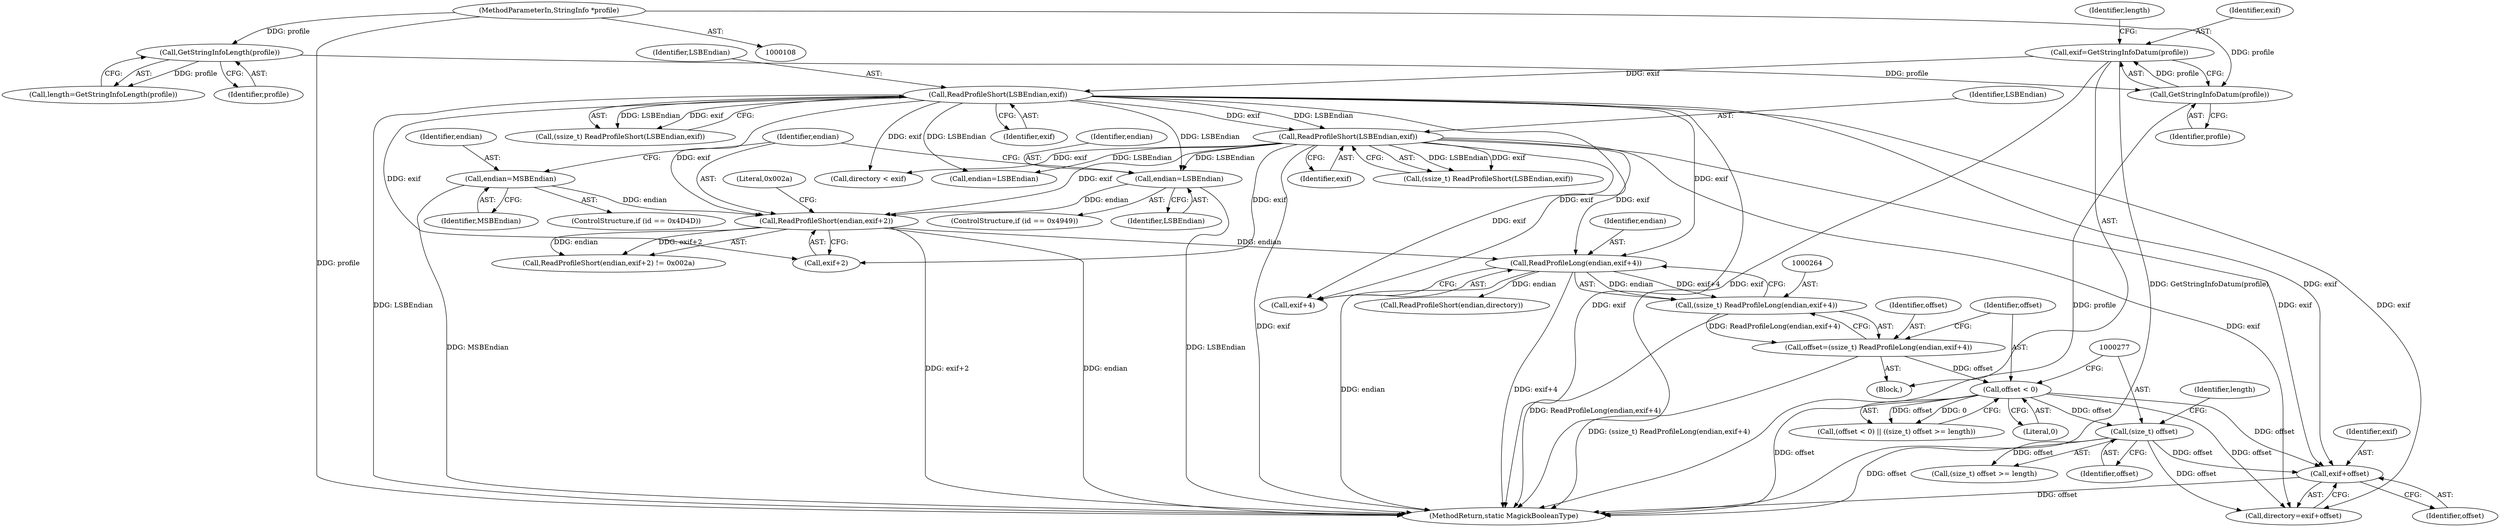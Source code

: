 digraph "0_ImageMagick_6235f1f7a9f7b0f83b197f6cd0073dbb6602d0fb@pointer" {
"1000284" [label="(Call,exif+offset)"];
"1000227" [label="(Call,ReadProfileShort(LSBEndian,exif))"];
"1000145" [label="(Call,ReadProfileShort(LSBEndian,exif))"];
"1000131" [label="(Call,exif=GetStringInfoDatum(profile))"];
"1000133" [label="(Call,GetStringInfoDatum(profile))"];
"1000129" [label="(Call,GetStringInfoLength(profile))"];
"1000110" [label="(MethodParameterIn,StringInfo *profile)"];
"1000276" [label="(Call,(size_t) offset)"];
"1000272" [label="(Call,offset < 0)"];
"1000261" [label="(Call,offset=(ssize_t) ReadProfileLong(endian,exif+4))"];
"1000263" [label="(Call,(ssize_t) ReadProfileLong(endian,exif+4))"];
"1000265" [label="(Call,ReadProfileLong(endian,exif+4))"];
"1000253" [label="(Call,ReadProfileShort(endian,exif+2))"];
"1000237" [label="(Call,endian=LSBEndian)"];
"1000245" [label="(Call,endian=MSBEndian)"];
"1000137" [label="(Identifier,length)"];
"1000238" [label="(Identifier,endian)"];
"1000731" [label="(MethodReturn,static MagickBooleanType)"];
"1000227" [label="(Call,ReadProfileShort(LSBEndian,exif))"];
"1000265" [label="(Call,ReadProfileLong(endian,exif+4))"];
"1000318" [label="(Call,directory < exif)"];
"1000261" [label="(Call,offset=(ssize_t) ReadProfileLong(endian,exif+4))"];
"1000252" [label="(Call,ReadProfileShort(endian,exif+2) != 0x002a)"];
"1000258" [label="(Literal,0x002a)"];
"1000147" [label="(Identifier,exif)"];
"1000253" [label="(Call,ReadProfileShort(endian,exif+2))"];
"1000146" [label="(Identifier,LSBEndian)"];
"1000273" [label="(Identifier,offset)"];
"1000129" [label="(Call,GetStringInfoLength(profile))"];
"1000233" [label="(ControlStructure,if (id == 0x4949))"];
"1000229" [label="(Identifier,exif)"];
"1000127" [label="(Call,length=GetStringInfoLength(profile))"];
"1000254" [label="(Identifier,endian)"];
"1000276" [label="(Call,(size_t) offset)"];
"1000241" [label="(ControlStructure,if (id == 0x4D4D))"];
"1000282" [label="(Call,directory=exif+offset)"];
"1000266" [label="(Identifier,endian)"];
"1000228" [label="(Identifier,LSBEndian)"];
"1000275" [label="(Call,(size_t) offset >= length)"];
"1000272" [label="(Call,offset < 0)"];
"1000284" [label="(Call,exif+offset)"];
"1000255" [label="(Call,exif+2)"];
"1000262" [label="(Identifier,offset)"];
"1000143" [label="(Call,(ssize_t) ReadProfileShort(LSBEndian,exif))"];
"1000245" [label="(Call,endian=MSBEndian)"];
"1000131" [label="(Call,exif=GetStringInfoDatum(profile))"];
"1000286" [label="(Identifier,offset)"];
"1000331" [label="(Call,ReadProfileShort(endian,directory))"];
"1000132" [label="(Identifier,exif)"];
"1000247" [label="(Identifier,MSBEndian)"];
"1000278" [label="(Identifier,offset)"];
"1000267" [label="(Call,exif+4)"];
"1000133" [label="(Call,GetStringInfoDatum(profile))"];
"1000263" [label="(Call,(ssize_t) ReadProfileLong(endian,exif+4))"];
"1000279" [label="(Identifier,length)"];
"1000271" [label="(Call,(offset < 0) || ((size_t) offset >= length))"];
"1000111" [label="(Block,)"];
"1000237" [label="(Call,endian=LSBEndian)"];
"1000134" [label="(Identifier,profile)"];
"1000225" [label="(Call,(ssize_t) ReadProfileShort(LSBEndian,exif))"];
"1000246" [label="(Identifier,endian)"];
"1000145" [label="(Call,ReadProfileShort(LSBEndian,exif))"];
"1000230" [label="(Call,endian=LSBEndian)"];
"1000239" [label="(Identifier,LSBEndian)"];
"1000285" [label="(Identifier,exif)"];
"1000130" [label="(Identifier,profile)"];
"1000274" [label="(Literal,0)"];
"1000110" [label="(MethodParameterIn,StringInfo *profile)"];
"1000284" -> "1000282"  [label="AST: "];
"1000284" -> "1000286"  [label="CFG: "];
"1000285" -> "1000284"  [label="AST: "];
"1000286" -> "1000284"  [label="AST: "];
"1000282" -> "1000284"  [label="CFG: "];
"1000284" -> "1000731"  [label="DDG: offset"];
"1000227" -> "1000284"  [label="DDG: exif"];
"1000145" -> "1000284"  [label="DDG: exif"];
"1000276" -> "1000284"  [label="DDG: offset"];
"1000272" -> "1000284"  [label="DDG: offset"];
"1000227" -> "1000225"  [label="AST: "];
"1000227" -> "1000229"  [label="CFG: "];
"1000228" -> "1000227"  [label="AST: "];
"1000229" -> "1000227"  [label="AST: "];
"1000225" -> "1000227"  [label="CFG: "];
"1000227" -> "1000731"  [label="DDG: exif"];
"1000227" -> "1000225"  [label="DDG: LSBEndian"];
"1000227" -> "1000225"  [label="DDG: exif"];
"1000145" -> "1000227"  [label="DDG: LSBEndian"];
"1000145" -> "1000227"  [label="DDG: exif"];
"1000227" -> "1000230"  [label="DDG: LSBEndian"];
"1000227" -> "1000237"  [label="DDG: LSBEndian"];
"1000227" -> "1000253"  [label="DDG: exif"];
"1000227" -> "1000255"  [label="DDG: exif"];
"1000227" -> "1000265"  [label="DDG: exif"];
"1000227" -> "1000267"  [label="DDG: exif"];
"1000227" -> "1000282"  [label="DDG: exif"];
"1000227" -> "1000318"  [label="DDG: exif"];
"1000145" -> "1000143"  [label="AST: "];
"1000145" -> "1000147"  [label="CFG: "];
"1000146" -> "1000145"  [label="AST: "];
"1000147" -> "1000145"  [label="AST: "];
"1000143" -> "1000145"  [label="CFG: "];
"1000145" -> "1000731"  [label="DDG: LSBEndian"];
"1000145" -> "1000731"  [label="DDG: exif"];
"1000145" -> "1000143"  [label="DDG: LSBEndian"];
"1000145" -> "1000143"  [label="DDG: exif"];
"1000131" -> "1000145"  [label="DDG: exif"];
"1000145" -> "1000230"  [label="DDG: LSBEndian"];
"1000145" -> "1000237"  [label="DDG: LSBEndian"];
"1000145" -> "1000253"  [label="DDG: exif"];
"1000145" -> "1000255"  [label="DDG: exif"];
"1000145" -> "1000265"  [label="DDG: exif"];
"1000145" -> "1000267"  [label="DDG: exif"];
"1000145" -> "1000282"  [label="DDG: exif"];
"1000145" -> "1000318"  [label="DDG: exif"];
"1000131" -> "1000111"  [label="AST: "];
"1000131" -> "1000133"  [label="CFG: "];
"1000132" -> "1000131"  [label="AST: "];
"1000133" -> "1000131"  [label="AST: "];
"1000137" -> "1000131"  [label="CFG: "];
"1000131" -> "1000731"  [label="DDG: exif"];
"1000131" -> "1000731"  [label="DDG: GetStringInfoDatum(profile)"];
"1000133" -> "1000131"  [label="DDG: profile"];
"1000133" -> "1000134"  [label="CFG: "];
"1000134" -> "1000133"  [label="AST: "];
"1000133" -> "1000731"  [label="DDG: profile"];
"1000129" -> "1000133"  [label="DDG: profile"];
"1000110" -> "1000133"  [label="DDG: profile"];
"1000129" -> "1000127"  [label="AST: "];
"1000129" -> "1000130"  [label="CFG: "];
"1000130" -> "1000129"  [label="AST: "];
"1000127" -> "1000129"  [label="CFG: "];
"1000129" -> "1000127"  [label="DDG: profile"];
"1000110" -> "1000129"  [label="DDG: profile"];
"1000110" -> "1000108"  [label="AST: "];
"1000110" -> "1000731"  [label="DDG: profile"];
"1000276" -> "1000275"  [label="AST: "];
"1000276" -> "1000278"  [label="CFG: "];
"1000277" -> "1000276"  [label="AST: "];
"1000278" -> "1000276"  [label="AST: "];
"1000279" -> "1000276"  [label="CFG: "];
"1000276" -> "1000731"  [label="DDG: offset"];
"1000276" -> "1000275"  [label="DDG: offset"];
"1000272" -> "1000276"  [label="DDG: offset"];
"1000276" -> "1000282"  [label="DDG: offset"];
"1000272" -> "1000271"  [label="AST: "];
"1000272" -> "1000274"  [label="CFG: "];
"1000273" -> "1000272"  [label="AST: "];
"1000274" -> "1000272"  [label="AST: "];
"1000277" -> "1000272"  [label="CFG: "];
"1000271" -> "1000272"  [label="CFG: "];
"1000272" -> "1000731"  [label="DDG: offset"];
"1000272" -> "1000271"  [label="DDG: offset"];
"1000272" -> "1000271"  [label="DDG: 0"];
"1000261" -> "1000272"  [label="DDG: offset"];
"1000272" -> "1000282"  [label="DDG: offset"];
"1000261" -> "1000111"  [label="AST: "];
"1000261" -> "1000263"  [label="CFG: "];
"1000262" -> "1000261"  [label="AST: "];
"1000263" -> "1000261"  [label="AST: "];
"1000273" -> "1000261"  [label="CFG: "];
"1000261" -> "1000731"  [label="DDG: (ssize_t) ReadProfileLong(endian,exif+4)"];
"1000263" -> "1000261"  [label="DDG: ReadProfileLong(endian,exif+4)"];
"1000263" -> "1000265"  [label="CFG: "];
"1000264" -> "1000263"  [label="AST: "];
"1000265" -> "1000263"  [label="AST: "];
"1000263" -> "1000731"  [label="DDG: ReadProfileLong(endian,exif+4)"];
"1000265" -> "1000263"  [label="DDG: endian"];
"1000265" -> "1000263"  [label="DDG: exif+4"];
"1000265" -> "1000267"  [label="CFG: "];
"1000266" -> "1000265"  [label="AST: "];
"1000267" -> "1000265"  [label="AST: "];
"1000265" -> "1000731"  [label="DDG: exif+4"];
"1000265" -> "1000731"  [label="DDG: endian"];
"1000253" -> "1000265"  [label="DDG: endian"];
"1000265" -> "1000331"  [label="DDG: endian"];
"1000253" -> "1000252"  [label="AST: "];
"1000253" -> "1000255"  [label="CFG: "];
"1000254" -> "1000253"  [label="AST: "];
"1000255" -> "1000253"  [label="AST: "];
"1000258" -> "1000253"  [label="CFG: "];
"1000253" -> "1000731"  [label="DDG: exif+2"];
"1000253" -> "1000731"  [label="DDG: endian"];
"1000253" -> "1000252"  [label="DDG: endian"];
"1000253" -> "1000252"  [label="DDG: exif+2"];
"1000237" -> "1000253"  [label="DDG: endian"];
"1000245" -> "1000253"  [label="DDG: endian"];
"1000237" -> "1000233"  [label="AST: "];
"1000237" -> "1000239"  [label="CFG: "];
"1000238" -> "1000237"  [label="AST: "];
"1000239" -> "1000237"  [label="AST: "];
"1000254" -> "1000237"  [label="CFG: "];
"1000237" -> "1000731"  [label="DDG: LSBEndian"];
"1000245" -> "1000241"  [label="AST: "];
"1000245" -> "1000247"  [label="CFG: "];
"1000246" -> "1000245"  [label="AST: "];
"1000247" -> "1000245"  [label="AST: "];
"1000254" -> "1000245"  [label="CFG: "];
"1000245" -> "1000731"  [label="DDG: MSBEndian"];
}
